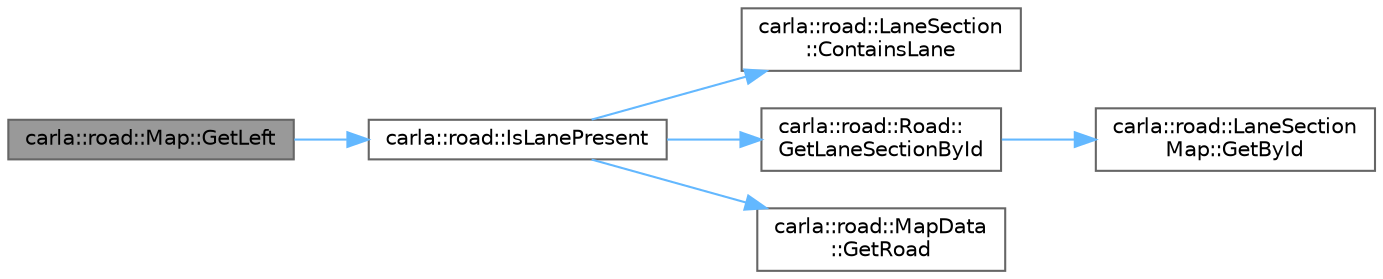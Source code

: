 digraph "carla::road::Map::GetLeft"
{
 // INTERACTIVE_SVG=YES
 // LATEX_PDF_SIZE
  bgcolor="transparent";
  edge [fontname=Helvetica,fontsize=10,labelfontname=Helvetica,labelfontsize=10];
  node [fontname=Helvetica,fontsize=10,shape=box,height=0.2,width=0.4];
  rankdir="LR";
  Node1 [id="Node000001",label="carla::road::Map::GetLeft",height=0.2,width=0.4,color="gray40", fillcolor="grey60", style="filled", fontcolor="black",tooltip="Return a waypoint at the lane of waypoint's left lane."];
  Node1 -> Node2 [id="edge1_Node000001_Node000002",color="steelblue1",style="solid",tooltip=" "];
  Node2 [id="Node000002",label="carla::road::IsLanePresent",height=0.2,width=0.4,color="grey40", fillcolor="white", style="filled",URL="$de/d26/namespacecarla_1_1road.html#a7ecd44cf0915faa4721092185974318d",tooltip="Assumes road_id and section_id are valid."];
  Node2 -> Node3 [id="edge2_Node000002_Node000003",color="steelblue1",style="solid",tooltip=" "];
  Node3 [id="Node000003",label="carla::road::LaneSection\l::ContainsLane",height=0.2,width=0.4,color="grey40", fillcolor="white", style="filled",URL="$dd/d80/classcarla_1_1road_1_1LaneSection.html#a9478348b133c1ec7b072b3b4c18223c0",tooltip=" "];
  Node2 -> Node4 [id="edge3_Node000002_Node000004",color="steelblue1",style="solid",tooltip=" "];
  Node4 [id="Node000004",label="carla::road::Road::\lGetLaneSectionById",height=0.2,width=0.4,color="grey40", fillcolor="white", style="filled",URL="$dd/de6/classcarla_1_1road_1_1Road.html#afc2ce3f2de8825413a827d46c62c197b",tooltip=" "];
  Node4 -> Node5 [id="edge4_Node000004_Node000005",color="steelblue1",style="solid",tooltip=" "];
  Node5 [id="Node000005",label="carla::road::LaneSection\lMap::GetById",height=0.2,width=0.4,color="grey40", fillcolor="white", style="filled",URL="$d9/dab/classcarla_1_1road_1_1LaneSectionMap.html#afd0eebe15809491819f1335b7c7157e9",tooltip=" "];
  Node2 -> Node6 [id="edge5_Node000002_Node000006",color="steelblue1",style="solid",tooltip=" "];
  Node6 [id="Node000006",label="carla::road::MapData\l::GetRoad",height=0.2,width=0.4,color="grey40", fillcolor="white", style="filled",URL="$da/d3b/classcarla_1_1road_1_1MapData.html#a7b4838408fa475389a01b2d451b662e7",tooltip=" "];
}
